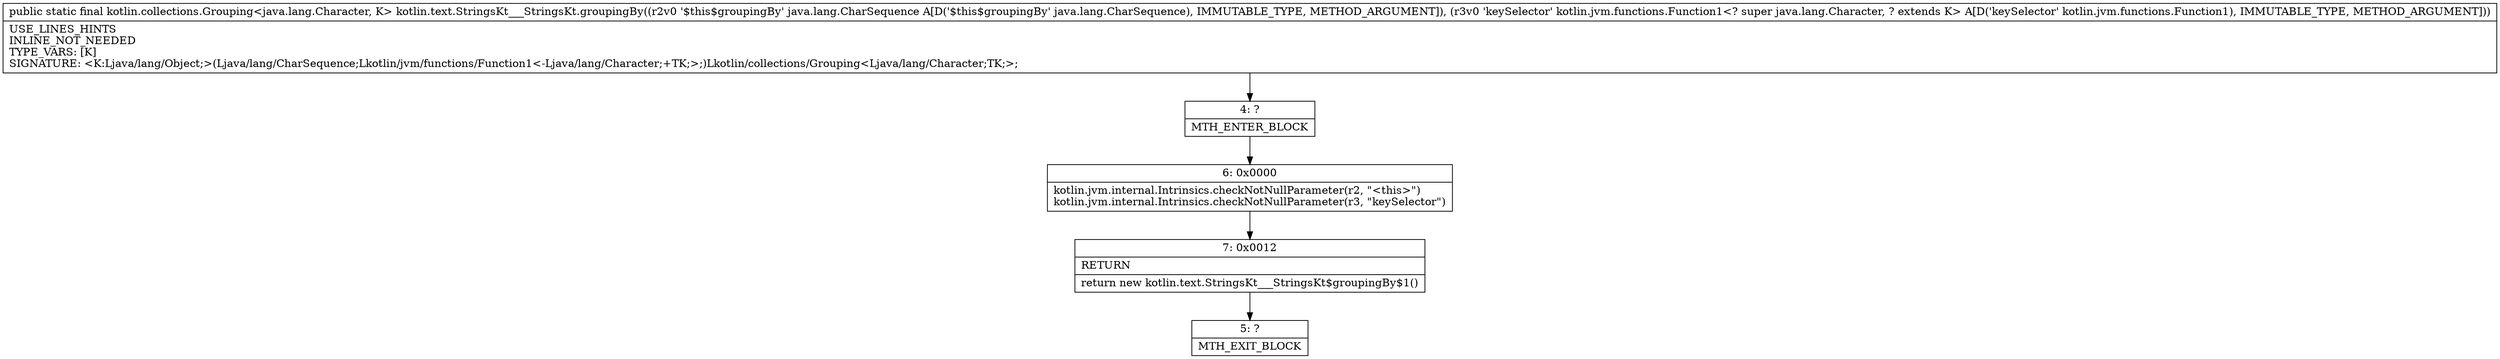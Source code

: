 digraph "CFG forkotlin.text.StringsKt___StringsKt.groupingBy(Ljava\/lang\/CharSequence;Lkotlin\/jvm\/functions\/Function1;)Lkotlin\/collections\/Grouping;" {
Node_4 [shape=record,label="{4\:\ ?|MTH_ENTER_BLOCK\l}"];
Node_6 [shape=record,label="{6\:\ 0x0000|kotlin.jvm.internal.Intrinsics.checkNotNullParameter(r2, \"\<this\>\")\lkotlin.jvm.internal.Intrinsics.checkNotNullParameter(r3, \"keySelector\")\l}"];
Node_7 [shape=record,label="{7\:\ 0x0012|RETURN\l|return new kotlin.text.StringsKt___StringsKt$groupingBy$1()\l}"];
Node_5 [shape=record,label="{5\:\ ?|MTH_EXIT_BLOCK\l}"];
MethodNode[shape=record,label="{public static final kotlin.collections.Grouping\<java.lang.Character, K\> kotlin.text.StringsKt___StringsKt.groupingBy((r2v0 '$this$groupingBy' java.lang.CharSequence A[D('$this$groupingBy' java.lang.CharSequence), IMMUTABLE_TYPE, METHOD_ARGUMENT]), (r3v0 'keySelector' kotlin.jvm.functions.Function1\<? super java.lang.Character, ? extends K\> A[D('keySelector' kotlin.jvm.functions.Function1), IMMUTABLE_TYPE, METHOD_ARGUMENT]))  | USE_LINES_HINTS\lINLINE_NOT_NEEDED\lTYPE_VARS: [K]\lSIGNATURE: \<K:Ljava\/lang\/Object;\>(Ljava\/lang\/CharSequence;Lkotlin\/jvm\/functions\/Function1\<\-Ljava\/lang\/Character;+TK;\>;)Lkotlin\/collections\/Grouping\<Ljava\/lang\/Character;TK;\>;\l}"];
MethodNode -> Node_4;Node_4 -> Node_6;
Node_6 -> Node_7;
Node_7 -> Node_5;
}

